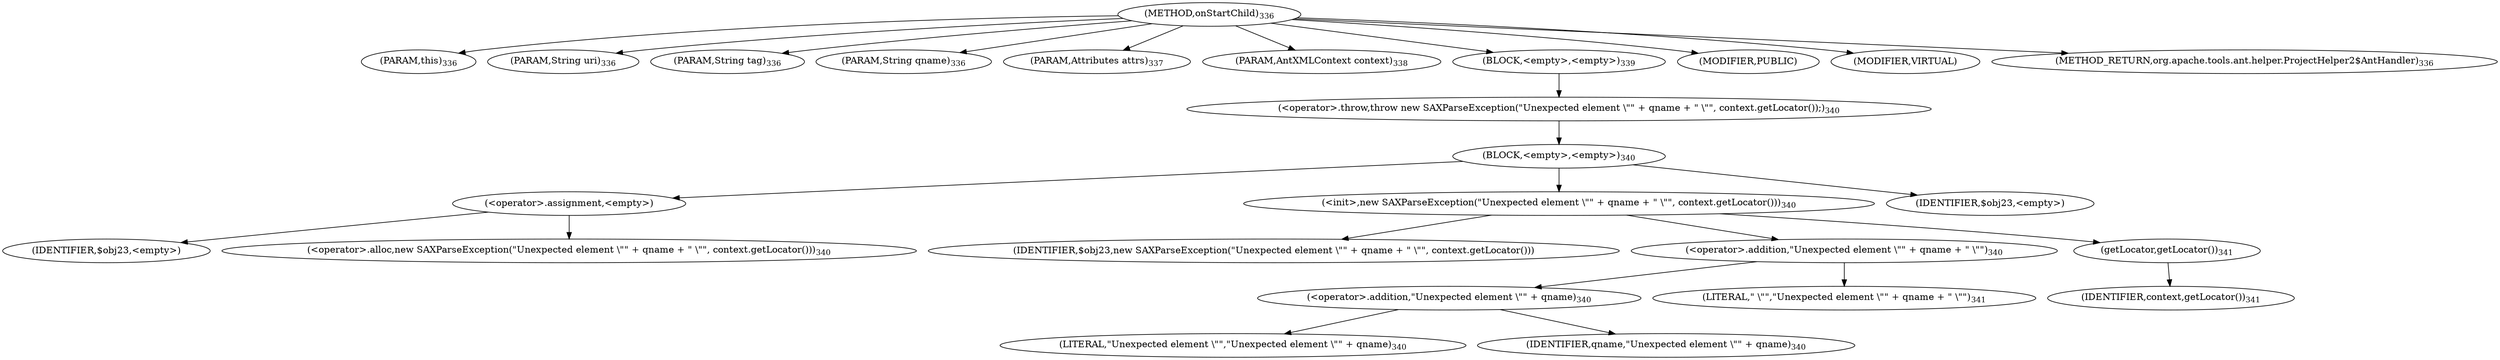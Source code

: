 digraph "onStartChild" {  
"685" [label = <(METHOD,onStartChild)<SUB>336</SUB>> ]
"686" [label = <(PARAM,this)<SUB>336</SUB>> ]
"687" [label = <(PARAM,String uri)<SUB>336</SUB>> ]
"688" [label = <(PARAM,String tag)<SUB>336</SUB>> ]
"689" [label = <(PARAM,String qname)<SUB>336</SUB>> ]
"690" [label = <(PARAM,Attributes attrs)<SUB>337</SUB>> ]
"691" [label = <(PARAM,AntXMLContext context)<SUB>338</SUB>> ]
"692" [label = <(BLOCK,&lt;empty&gt;,&lt;empty&gt;)<SUB>339</SUB>> ]
"693" [label = <(&lt;operator&gt;.throw,throw new SAXParseException(&quot;Unexpected element \&quot;&quot; + qname + &quot; \&quot;&quot;, context.getLocator());)<SUB>340</SUB>> ]
"694" [label = <(BLOCK,&lt;empty&gt;,&lt;empty&gt;)<SUB>340</SUB>> ]
"695" [label = <(&lt;operator&gt;.assignment,&lt;empty&gt;)> ]
"696" [label = <(IDENTIFIER,$obj23,&lt;empty&gt;)> ]
"697" [label = <(&lt;operator&gt;.alloc,new SAXParseException(&quot;Unexpected element \&quot;&quot; + qname + &quot; \&quot;&quot;, context.getLocator()))<SUB>340</SUB>> ]
"698" [label = <(&lt;init&gt;,new SAXParseException(&quot;Unexpected element \&quot;&quot; + qname + &quot; \&quot;&quot;, context.getLocator()))<SUB>340</SUB>> ]
"699" [label = <(IDENTIFIER,$obj23,new SAXParseException(&quot;Unexpected element \&quot;&quot; + qname + &quot; \&quot;&quot;, context.getLocator()))> ]
"700" [label = <(&lt;operator&gt;.addition,&quot;Unexpected element \&quot;&quot; + qname + &quot; \&quot;&quot;)<SUB>340</SUB>> ]
"701" [label = <(&lt;operator&gt;.addition,&quot;Unexpected element \&quot;&quot; + qname)<SUB>340</SUB>> ]
"702" [label = <(LITERAL,&quot;Unexpected element \&quot;&quot;,&quot;Unexpected element \&quot;&quot; + qname)<SUB>340</SUB>> ]
"703" [label = <(IDENTIFIER,qname,&quot;Unexpected element \&quot;&quot; + qname)<SUB>340</SUB>> ]
"704" [label = <(LITERAL,&quot; \&quot;&quot;,&quot;Unexpected element \&quot;&quot; + qname + &quot; \&quot;&quot;)<SUB>341</SUB>> ]
"705" [label = <(getLocator,getLocator())<SUB>341</SUB>> ]
"706" [label = <(IDENTIFIER,context,getLocator())<SUB>341</SUB>> ]
"707" [label = <(IDENTIFIER,$obj23,&lt;empty&gt;)> ]
"708" [label = <(MODIFIER,PUBLIC)> ]
"709" [label = <(MODIFIER,VIRTUAL)> ]
"710" [label = <(METHOD_RETURN,org.apache.tools.ant.helper.ProjectHelper2$AntHandler)<SUB>336</SUB>> ]
  "685" -> "686" 
  "685" -> "687" 
  "685" -> "688" 
  "685" -> "689" 
  "685" -> "690" 
  "685" -> "691" 
  "685" -> "692" 
  "685" -> "708" 
  "685" -> "709" 
  "685" -> "710" 
  "692" -> "693" 
  "693" -> "694" 
  "694" -> "695" 
  "694" -> "698" 
  "694" -> "707" 
  "695" -> "696" 
  "695" -> "697" 
  "698" -> "699" 
  "698" -> "700" 
  "698" -> "705" 
  "700" -> "701" 
  "700" -> "704" 
  "701" -> "702" 
  "701" -> "703" 
  "705" -> "706" 
}
